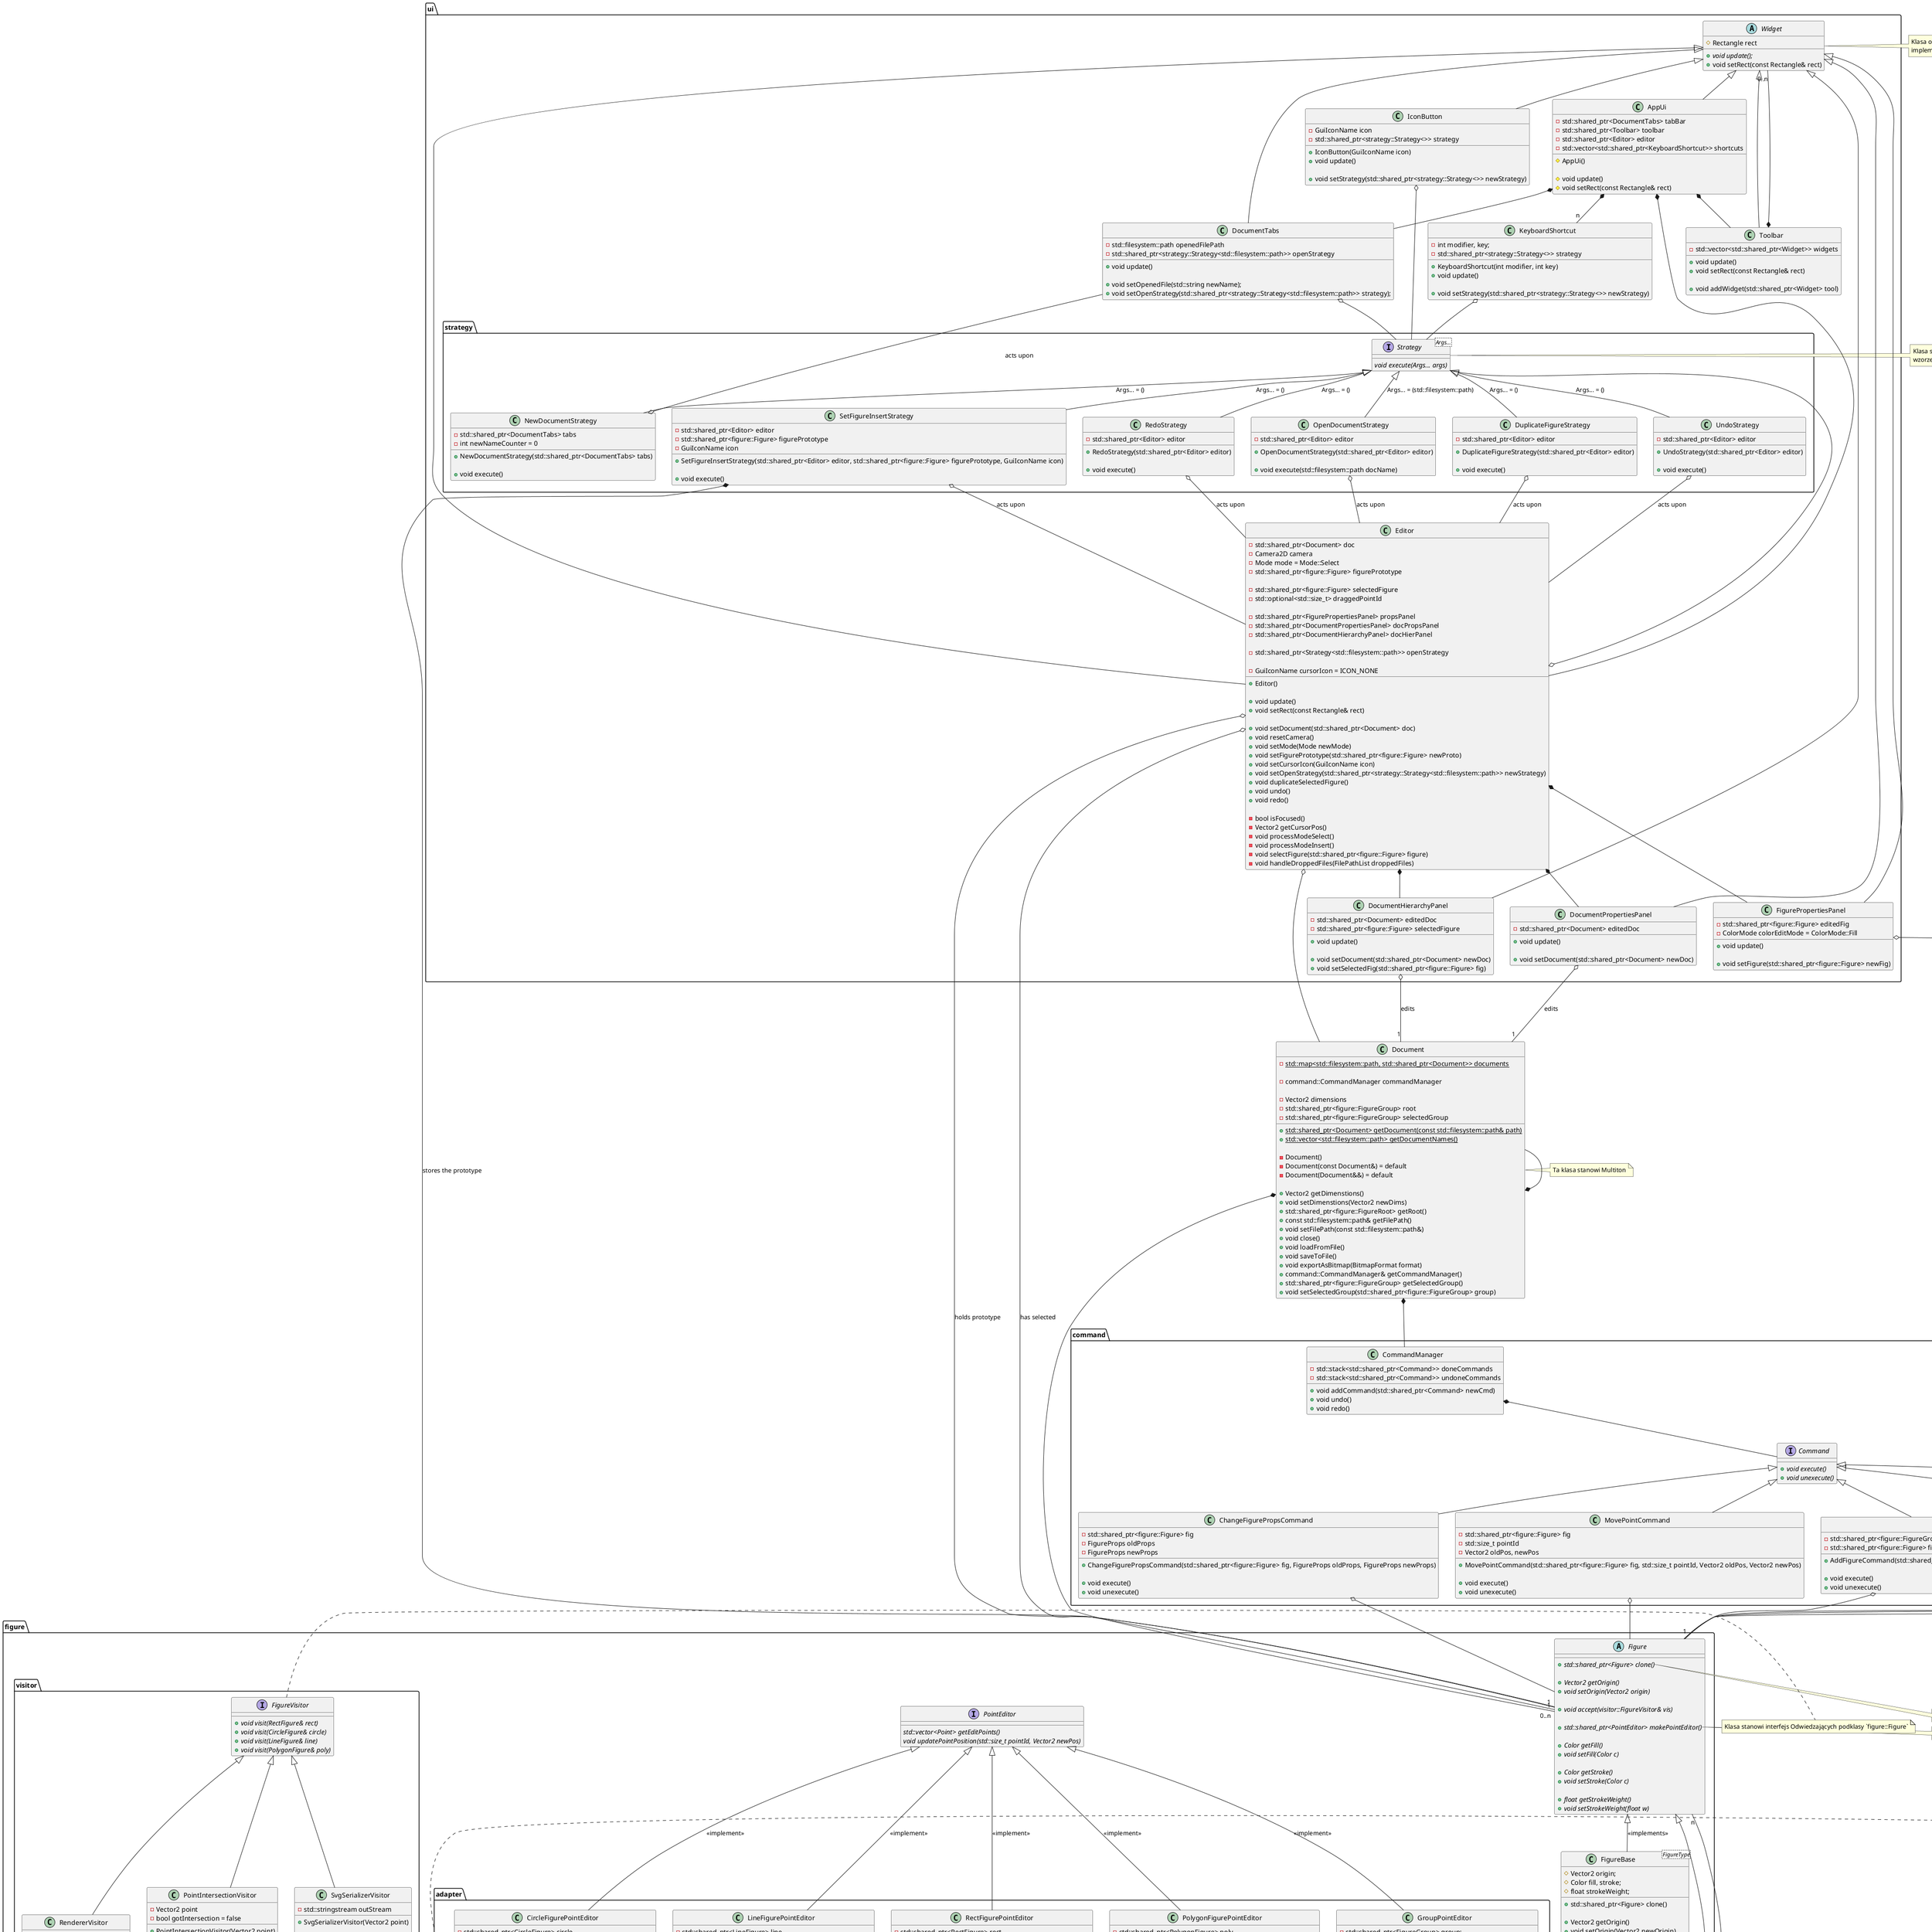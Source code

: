 @startuml

set separator ::

class Document {
  -{static} std::map<std::filesystem::path, std::shared_ptr<Document>> documents

  -command::CommandManager commandManager

  -Vector2 dimensions
  -std::shared_ptr<figure::FigureGroup> root
  -std::shared_ptr<figure::FigureGroup> selectedGroup

  +{static} std::shared_ptr<Document> getDocument(const std::filesystem::path& path)
  +{static} std::vector<std::filesystem::path> getDocumentNames()

  -Document()
  -Document(const Document&) = default
  -Document(Document&&) = default

  +Vector2 getDimenstions()
  +void setDimenstions(Vector2 newDims)
  +std::shared_ptr<figure::FigureRoot> getRoot()
  +const std::filesystem::path& getFilePath()
  +void setFilePath(const std::filesystem::path&)
  +void close()
  +void loadFromFile()
  +void saveToFile()
  +void exportAsBitmap(BitmapFormat format)
  +command::CommandManager& getCommandManager()
  +std::shared_ptr<figure::FigureGroup> getSelectedGroup()
  +void setSelectedGroup(std::shared_ptr<figure::FigureGroup> group)
}

Document -* Document
Document *--- "0..n" figure::Figure
Document *-- command::CommandManager

class command::CommandManager {
  -std::stack<std::shared_ptr<Command>> doneCommands
  -std::stack<std::shared_ptr<Command>> undoneCommands

  +void addCommand(std::shared_ptr<Command> newCmd)
  +void undo()
  +void redo()
}

command::CommandManager *-- command::Command

interface command::Command {
  +{abstract} void execute()
  +{abstract} void unexecute()
}

class command::MovePointCommand {
  -std::shared_ptr<figure::Figure> fig
  -std::size_t pointId
  -Vector2 oldPos, newPos

  +MovePointCommand(std::shared_ptr<figure::Figure> fig, std::size_t pointId, Vector2 oldPos, Vector2 newPos)

  +void execute()
  +void unexecute()
}

command::Command <|-- command::MovePointCommand
command::MovePointCommand o-- figure::Figure

class command::AddFigureCommand {
  -std::shared_ptr<figure::FigureGroup> parent
  -std::shared_ptr<figure::Figure> fig

  +AddFigureCommand(std::shared_ptr<figure::FigureGroup> parent, std::shared_ptr<figure::Figure> fig)

  +void execute()
  +void unexecute()
}

command::Command <|-- command::AddFigureCommand
command::AddFigureCommand o-- figure::Figure
command::AddFigureCommand o-- figure::FigureGroup

class command::RemoveFigureCommand {
  -ParentAndIndex parent
  -std::shared_ptr<figure::Figure> fig

  +RemoveFigureCommand(std::shared_ptr<figure::FigureGroup> parent, std::shared_ptr<figure::Figure> fig)

  +void execute()
  +void unexecute()
}

command::Command <|-- command::RemoveFigureCommand
command::RemoveFigureCommand o-- figure::Figure
command::RemoveFigureCommand o-- figure::FigureGroup

class command::ChangeFigurePropsCommand {
  -std::shared_ptr<figure::Figure> fig
  -FigureProps oldProps
  -FigureProps newProps

  +ChangeFigurePropsCommand(std::shared_ptr<figure::Figure> fig, FigureProps oldProps, FigureProps newProps)

  +void execute()
  +void unexecute()
}

command::Command <|-- command::ChangeFigurePropsCommand
command::ChangeFigurePropsCommand o-- figure::Figure

class command::ChangeParentCommand {
  -ParentAndIndex oldParent, newParent
  -std::shared_ptr<figure::Figure> fig

  +ChangeParentCommand(std::shared_ptr<figure::Figure> fig, ParentAndIndex oldParent, ParentAndIndex newParent)

  +void execute()
  +void unexecute()
}

command::Command <|-- command::ChangeParentCommand
command::ChangeParentCommand o-- figure::Figure
command::ChangeParentCommand o-- figure::FigureGroup

note right of Document
  Ta klasa stanowi Multiton
end note

abstract figure::Figure {
  +{abstract} std::shared_ptr<Figure> clone()

  +{abstract} Vector2 getOrigin()
  +{abstract} void setOrigin(Vector2 origin)

  +{abstract} void accept(visitor::FigureVisitor& vis)

  +{abstract} std::shared_ptr<PointEditor> makePointEditor()

  +{abstract} Color getFill()
  +{abstract} void setFill(Color c)

  +{abstract} Color getStroke()
  +{abstract} void setStroke(Color c)

  +{abstract} float getStrokeWeight()
  +{abstract} void setStrokeWeight(float w)
}

note right of Figure::clone
  Metoda `clone` pozwala tworzyć kopię obiektu, pozwalając na imlementację Prototypu
end note

note right of Figure::makePointEditor
  Metoda `makePointEditor` tworzy edytor odpowiedni dla danej figury implementując Factory Method
end note

class figure::FigureBase<FigureType> {
  #Vector2 origin;
  #Color fill, stroke;
  #float strokeWeight;

  +std::shared_ptr<Figure> clone()

  +Vector2 getOrigin()
  +void setOrigin(Vector2 newOrigin)

  +void accept(visitor::FigureVisitor& vis)

  +Color getFill()
  +void setFill(Color c)

  +Color getStroke()
  +void setStroke(Color c)

  +float getStrokeWeight()
  +void setStrokeWeight(float w)
}

figure::Figure <|-- figure::FigureBase : <<implements>>

class figure::FigureGroup {
  -std::vector<std::shared_ptr<Figure>> children;

  +void addChild(std::shared_ptr<Figure> figure)
  +void removeChild(std::shared_ptr<Figure> figure)
  +const std::vector<std::shared_ptr<Figure>>& getChildren()

  +std::shared_ptr<Figure> clone()

  +Vector2 getOrigin()
  +void setOrigin(Vector2 newOrigin)

  +void accept(visitor::FigureVisitor& vis)

  +std::shared_ptr<PointEditor> makePointEditor()

  +Color getFill()
  +void setFill(Color c)

  +Color getStroke()
  +void setStroke(Color c)

  +float getStrokeWeight()
  +void setStrokeWeight(float w)
}

figure::Figure <|-- figure::FigureGroup
figure::FigureGroup "1" *-- "n" figure::Figure

class figure::CircleFigure {
  -float radius

  +void setRadius(float newRadius)
  +float getRadius()

  +std::shared_ptr<PointEditor> makePointEditor()
}

figure::FigureBase <|-- figure::CircleFigure : FigureType = CircleFigure

class figure::RectFigure {
  -Vector2 dimensions

  +void setDimensions(Vector2 newDimensions)
  +Rectangle getRectangle()

  +std::shared_ptr<PointEditor> makePointEditor()
}

figure::FigureBase <|-- figure::RectFigure : FigureType = RectFigure

class figure::LineFigure {
  -Vector2 secondPoint

  +void setSecondPoint(Vector2 newPosition)
  +Vector2 getSecondPoint()

  +std::shared_ptr<PointEditor> makePointEditor()
}

figure::FigureBase <|-- figure::LineFigure : FigureType = LineFigure

class figure::PolygonFigure {
  -std::vector<Vector2> points;

  +void insertPoint(std::size_t idx, Vector2 newPosition)
  +void updatePoint(std::size_t idx, Vector2 newPosition)
  +const std::vector<Vector2>& getPoints()

  +std::shared_ptr<PointEditor> makePointEditor()
}

figure::FigureBase <|-- figure::PolygonFigure : FigureType = PolygonFigure

interface figure::PointEditor {
  {abstract} std::vector<Point> getEditPoints()
  {abstract} void updatePointPosition(std::size_t pointId, Vector2 newPos)
}

class figure::adapter::GroupPointEditor {
  -std::shared_ptr<FigureGroup> group;

  +GroupPointEditor(std::shared_ptr<FigureGroup> group)

  +std::vector<Point> getEditPoints()
  +void updatePointPosition(std::size_t pointId, Vector2 newPos)
}

figure::PointEditor <|-- figure::adapter::GroupPointEditor : <<implement>>
figure::adapter::GroupPointEditor o-- figure::FigureGroup

class figure::adapter::RectFigurePointEditor {
  -std::shared_ptr<RectFigure> rect

  +RectFigurePointEditor(std::shared_ptr<RectFigure> rect)

  +std::vector<Point> getEditPoints()
  +void updatePointPosition(std::size_t pointId, Vector2 newPos)
}

figure::PointEditor <|-- figure::adapter::RectFigurePointEditor : <<implement>>
figure::adapter::RectFigurePointEditor o-- figure::RectFigure

class figure::adapter::CircleFigurePointEditor {
  -std::shared_ptr<CircleFigure> circle

  +CircleFigurePointEditor(std::shared_ptr<CircleFigure> circle)

  +std::vector<Point> getEditPoints()
  +void updatePointPosition(std::size_t pointId, Vector2 newPos)
}

figure::PointEditor <|-- figure::adapter::CircleFigurePointEditor : <<implement>>
figure::adapter::CircleFigurePointEditor o-- figure::CircleFigure

class figure::adapter::LineFigurePointEditor {
  -std::shared_ptr<LineFigure> line

  +LineFigurePointEditor(std::shared_ptr<LineFigure> line)

  +std::vector<Point> getEditPoints()
  +void updatePointPosition(std::size_t pointId, Vector2 newPos)
}

figure::PointEditor <|-- figure::adapter::LineFigurePointEditor : <<implement>>
figure::adapter::LineFigurePointEditor o-- figure::LineFigure

class figure::adapter::PolygonFigurePointEditor {
  -std::shared_ptr<PolygonFigure> poly

  +PolygonFigurePointEditor(std::shared_ptr<PolygonFigure> poly)

  +std::vector<Point> getEditPoints()
  +void updatePointPosition(std::size_t pointId, Vector2 newPos)
}

figure::PointEditor <|-- figure::adapter::PolygonFigurePointEditor : <<implement>>
figure::adapter::PolygonFigurePointEditor o-- figure::PolygonFigure

note right of adapter
  Klasy znajduące się w przestrzeni `figure::adapter` stanowią Adaptery
  poszczególnych podklas `figure::Figure` do interfejsu `figure::PointEditor`
end note

interface figure::visitor::FigureVisitor {
  +{abstract} void visit(RectFigure& rect)
  +{abstract} void visit(CircleFigure& circle)
  +{abstract} void visit(LineFigure& line)
  +{abstract} void visit(PolygonFigure& poly)
}

note right of FigureVisitor
  Klasa stanowi interfejs Odwiedzających podklasy `figure::Figure`
end note

class figure::visitor::RendererVisitor {
  +void visit(RectFigure& rect)
  +void visit(CircleFigure& circle)
  +void visit(LineFigure& line)
  +void visit(PolygonFigure& poly)
}

figure::visitor::FigureVisitor <|-- figure::visitor::RendererVisitor

class figure::visitor::BitmapRendererVisitor {
  -int width, height
  -RenderTexture2D renderTexture

  +BitmapRendererVisitor(int width, int height)
  +Image getImage()

  +void visit(RectFigure& rect)
  +void visit(CircleFigure& circle)
  +void visit(LineFigure& line)
  +void visit(PolygonFigure& poly)

  -void visitImpl<F>(F& figure)
}

figure::visitor::RendererVisitor <|-- figure::visitor::BitmapRendererVisitor

class figure::visitor::PointIntersectionVisitor {
  -Vector2 point
  -bool gotIntersection = false

  +PointIntersectionVisitor(Vector2 point)

  +bool intersects()

  +void visit(RectFigure& rect)
  +void visit(CircleFigure& circle)
  +void visit(LineFigure& line)
  +void visit(PolygonFigure& poly)
}

figure::visitor::FigureVisitor <|-- figure::visitor::PointIntersectionVisitor

class figure::visitor::SvgSerializerVisitor {
  -std::stringstream outStream

  +SvgSerializerVisitor(Vector2 point)

  +void reset()
  +std::string finalize()

  +void visit(RectFigure& rect)
  +void visit(CircleFigure& circle)
  +void visit(LineFigure& line)
  +void visit(PolygonFigure& poly)
}

figure::visitor::FigureVisitor <|-- figure::visitor::SvgSerializerVisitor

abstract ui::Widget {
  #Rectangle rect

  +{abstract} void update();
  +void setRect(const Rectangle& rect)
}

note right of Widget
  Klasa opisuje komponent w hierarchi budującej interfejs użytkownika
  implementując wzorzec Kompozyt
end note

class ui::AppUi {
  -std::shared_ptr<DocumentTabs> tabBar
  -std::shared_ptr<Toolbar> toolbar
  -std::shared_ptr<Editor> editor
  -std::vector<std::shared_ptr<KeyboardShortcut>> shortcuts

  #AppUi()

  #void update()
  #void setRect(const Rectangle& rect)
}

ui::Widget <|-- ui::AppUi
ui::AppUi *-- ui::DocumentTabs
ui::AppUi *-- ui::Toolbar
ui::AppUi *-- ui::Editor
ui::AppUi *-- "n" ui::KeyboardShortcut

class ui::DocumentTabs {
  -std::filesystem::path openedFilePath
  -std::shared_ptr<strategy::Strategy<std::filesystem::path>> openStrategy

  +void update()

  +void setOpenedFile(std::string newName);
  +void setOpenStrategy(std::shared_ptr<strategy::Strategy<std::filesystem::path>> strategy);
}

ui::Widget <|-- ui::DocumentTabs
ui::DocumentTabs o-- ui::strategy::Strategy

class ui::Toolbar {
  -std::vector<std::shared_ptr<Widget>> widgets

  +void update()
  +void setRect(const Rectangle& rect)

  +void addWidget(std::shared_ptr<Widget> tool)
}

ui::Widget <|-- ui::Toolbar
ui::Toolbar *-- "0..n" ui::Widget

class ui::Editor {
  -std::shared_ptr<Document> doc
  -Camera2D camera
  -Mode mode = Mode::Select
  -std::shared_ptr<figure::Figure> figurePrototype

  -std::shared_ptr<figure::Figure> selectedFigure
  -std::optional<std::size_t> draggedPointId

  -std::shared_ptr<FigurePropertiesPanel> propsPanel
  -std::shared_ptr<DocumentPropertiesPanel> docPropsPanel
  -std::shared_ptr<DocumentHierarchyPanel> docHierPanel

  -std::shared_ptr<Strategy<std::filesystem::path>> openStrategy

  -GuiIconName cursorIcon = ICON_NONE

  +Editor()

  +void update()
  +void setRect(const Rectangle& rect)

  +void setDocument(std::shared_ptr<Document> doc)
  +void resetCamera()
  +void setMode(Mode newMode)
  +void setFigurePrototype(std::shared_ptr<figure::Figure> newProto)
  +void setCursorIcon(GuiIconName icon)
  +void setOpenStrategy(std::shared_ptr<strategy::Strategy<std::filesystem::path>> newStrategy)
  +void duplicateSelectedFigure()
  +void undo()
  +void redo()

  -bool isFocused()
  -Vector2 getCursorPos()
  -void processModeSelect()
  -void processModeInsert()
  -void selectFigure(std::shared_ptr<figure::Figure> figure)
  -void handleDroppedFiles(FilePathList droppedFiles)
}

ui::Widget <|-- ui::Editor
ui::Editor o--- Document
ui::Editor o--- "1" figure::Figure : holds prototype
ui::Editor o--- "1" figure::Figure : has selected
ui::Editor *-- ui::FigurePropertiesPanel
ui::Editor *-- ui::DocumentPropertiesPanel
ui::Editor *-- ui::DocumentHierarchyPanel
ui::Editor o--- ui::strategy::Strategy

class ui::FigurePropertiesPanel {
  -std::shared_ptr<figure::Figure> editedFig
  -ColorMode colorEditMode = ColorMode::Fill

  +void update()

  +void setFigure(std::shared_ptr<figure::Figure> newFig)
}

ui::Widget <|-- ui::FigurePropertiesPanel
ui::FigurePropertiesPanel o--- "1" figure::Figure : edits

class ui::DocumentPropertiesPanel {
  -std::shared_ptr<Document> editedDoc

  +void update()

  +void setDocument(std::shared_ptr<Document> newDoc)
}

ui::Widget <|-- ui::DocumentPropertiesPanel
ui::DocumentPropertiesPanel o--- "1" Document : edits

class ui::DocumentHierarchyPanel {
  -std::shared_ptr<Document> editedDoc
  -std::shared_ptr<figure::Figure> selectedFigure

  +void update()

  +void setDocument(std::shared_ptr<Document> newDoc)
  +void setSelectedFig(std::shared_ptr<figure::Figure> fig)
}

ui::Widget <|-- ui::DocumentHierarchyPanel
ui::DocumentHierarchyPanel o--- "1" Document : edits

class ui::IconButton {
  -GuiIconName icon
  -std::shared_ptr<strategy::Strategy<>> strategy

  +IconButton(GuiIconName icon)
  +void update()

  +void setStrategy(std::shared_ptr<strategy::Strategy<>> newStrategy)
}

ui::Widget <|-- ui::IconButton
ui::IconButton o-- ui::strategy::Strategy

class ui::KeyboardShortcut {
  -int modifier, key;
  -std::shared_ptr<strategy::Strategy<>> strategy

  +KeyboardShortcut(int modifier, int key)
  +void update()

  +void setStrategy(std::shared_ptr<strategy::Strategy<>> newStrategy)
}

ui::KeyboardShortcut o-- ui::strategy::Strategy

interface  ui::strategy::Strategy<Args...> {
  {abstract} void execute(Args... args)
}

note right of Strategy
  Klasa stanowi elastyczny interfejs klas implementujących
  wzorzec Strategia
end note

class ui::strategy::NewDocumentStrategy {
  -std::shared_ptr<DocumentTabs> tabs
  -int newNameCounter = 0

  +NewDocumentStrategy(std::shared_ptr<DocumentTabs> tabs)

  +void execute()
}

ui::strategy::Strategy <|-- ui::strategy::NewDocumentStrategy : Args... = ()
ui::strategy::NewDocumentStrategy o-- ui::DocumentTabs : acts upon

class ui::strategy::OpenDocumentStrategy {
  -std::shared_ptr<Editor> editor

  +OpenDocumentStrategy(std::shared_ptr<Editor> editor)

  +void execute(std::filesystem::path docName)
}

ui::strategy::Strategy <|-- ui::strategy::OpenDocumentStrategy : Args... = (std::filesystem::path)
ui::strategy::OpenDocumentStrategy o-- ui::Editor : acts upon

class ui::strategy::SetFigureInsertStrategy {
  -std::shared_ptr<Editor> editor
  -std::shared_ptr<figure::Figure> figurePrototype
  -GuiIconName icon

  +SetFigureInsertStrategy(std::shared_ptr<Editor> editor, std::shared_ptr<figure::Figure> figurePrototype, GuiIconName icon)

  +void execute()
}

ui::strategy::Strategy <|-- ui::strategy::SetFigureInsertStrategy : Args... = ()
ui::strategy::SetFigureInsertStrategy o-- ui::Editor : acts upon
ui::strategy::SetFigureInsertStrategy *--- figure::Figure : stores the prototype

class ui::strategy::DuplicateFigureStrategy {
  -std::shared_ptr<Editor> editor

  +DuplicateFigureStrategy(std::shared_ptr<Editor> editor)

  +void execute()
}

ui::strategy::Strategy <|-- ui::strategy::DuplicateFigureStrategy : Args... = ()
ui::strategy::DuplicateFigureStrategy o-- ui::Editor : acts upon

class ui::strategy::UndoStrategy {
  -std::shared_ptr<Editor> editor

  +UndoStrategy(std::shared_ptr<Editor> editor)

  +void execute()
}

ui::strategy::Strategy <|-- ui::strategy::UndoStrategy : Args... = ()
ui::strategy::UndoStrategy o-- ui::Editor : acts upon

class ui::strategy::RedoStrategy {
  -std::shared_ptr<Editor> editor

  +RedoStrategy(std::shared_ptr<Editor> editor)

  +void execute()
}

ui::strategy::Strategy <|-- ui::strategy::RedoStrategy : Args... = ()
ui::strategy::RedoStrategy o-- ui::Editor : acts upon

@enduml
